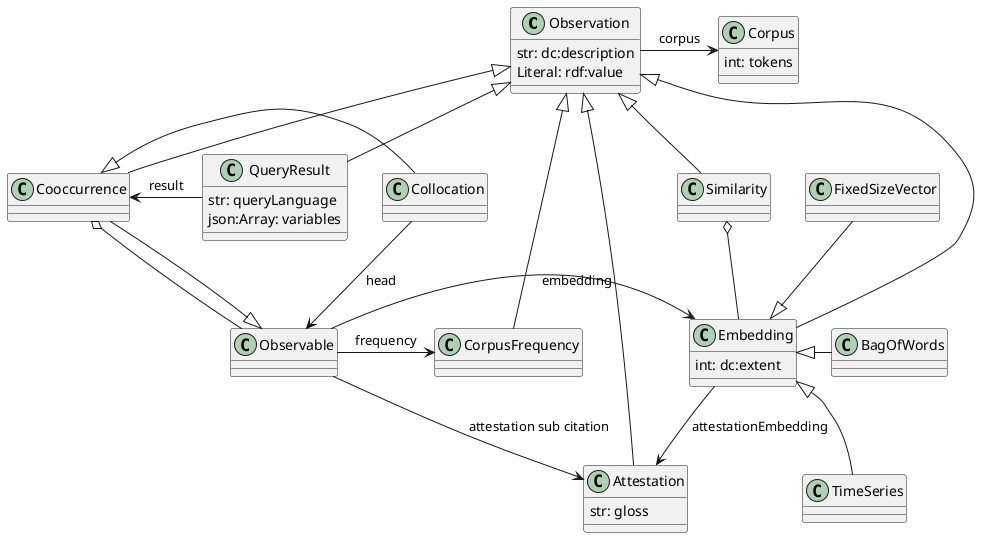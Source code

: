 @startuml

class Observation {
  str: dc:description
  Literal: rdf:value
}

Observation -> Corpus: corpus

QueryResult -up-|> Observation
QueryResult -> Cooccurrence: result

Cooccurrence -[hidden]> QueryResult

Cooccurrence -up-|> Observation
Similarity -up-|> Observation
CorpusFrequency -up-|> Observation
Attestation -up-|> Observation
Embedding -up-|> Observation

Cooccurrence o-down- Observable

Collocation -|> Cooccurrence



Embedding -down-> Attestation: attestationEmbedding

Observable -> Embedding: embedding
Observable -> CorpusFrequency: frequency
Observable -> Attestation: attestation sub citation

class Embedding {
 int: dc:extent
}

FixedSizeVector -down-|> Embedding
BagOfWords -left-|> Embedding
TimeSeries -up-|> Embedding

Similarity o-down- Embedding

class CorpusFrequency {
}

class Attestation {
  str: gloss
}

class Corpus {
  int: tokens
}


Collocation -down-> Observable: head
Cooccurrence -down-|> Observable

class QueryResult {
  str: queryLanguage
  json:Array: variables
}


@enduml
